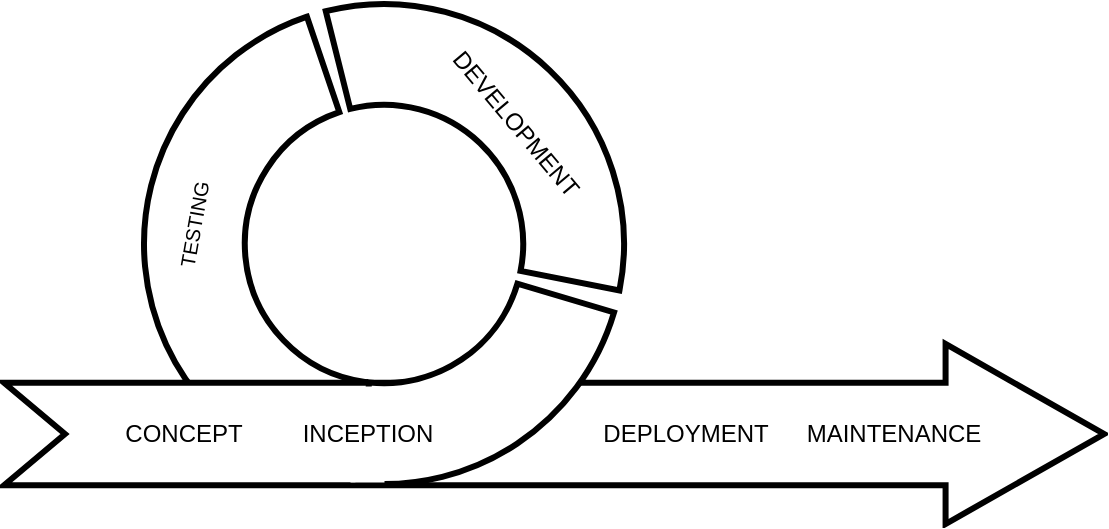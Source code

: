 <mxfile>
    <diagram id="pJ5VQRG_QssLD8qk85Z7" name="Page-1">
        <mxGraphModel dx="693" dy="783" grid="1" gridSize="10" guides="1" tooltips="1" connect="1" arrows="1" fold="1" page="1" pageScale="1" pageWidth="2000" pageHeight="1100" math="0" shadow="0">
            <root>
                <mxCell id="0"/>
                <mxCell id="1" parent="0"/>
                <mxCell id="36" value="" style="verticalLabelPosition=bottom;verticalAlign=top;html=1;shape=mxgraph.basic.partConcEllipse;startAngle=0.522;endAngle=0.948;arcWidth=0.42;strokeWidth=3;" parent="1" vertex="1">
                    <mxGeometry x="800" y="280" width="240" height="240" as="geometry"/>
                </mxCell>
                <mxCell id="20" value="" style="html=1;shadow=0;dashed=0;align=center;verticalAlign=middle;shape=mxgraph.arrows2.arrow;dy=0.43;dx=79.21;flipH=0;notch=30.5;strokeWidth=3;movable=1;resizable=1;rotatable=1;deletable=1;editable=1;connectable=1;" parent="1" vertex="1">
                    <mxGeometry x="730" y="450" width="550" height="90" as="geometry"/>
                </mxCell>
                <mxCell id="9" value="" style="verticalLabelPosition=bottom;verticalAlign=top;html=1;shape=mxgraph.basic.partConcEllipse;startAngle=0.296;endAngle=0.517;arcWidth=0.42;strokeWidth=3;" parent="1" vertex="1">
                    <mxGeometry x="800" y="280" width="240" height="240" as="geometry"/>
                </mxCell>
                <mxCell id="21" value="" style="verticalLabelPosition=bottom;verticalAlign=top;html=1;shape=mxgraph.basic.partConcEllipse;startAngle=0.961;endAngle=0.281;arcWidth=0.42;strokeWidth=3;" parent="1" vertex="1">
                    <mxGeometry x="800" y="280" width="240" height="240" as="geometry"/>
                </mxCell>
                <mxCell id="22" value="&lt;font style=&quot;font-size: 12px;&quot;&gt;CONCEPT&lt;/font&gt;" style="text;html=1;strokeColor=none;fillColor=none;align=center;verticalAlign=middle;whiteSpace=wrap;rounded=0;strokeWidth=3;" parent="1" vertex="1">
                    <mxGeometry x="780" y="480" width="80" height="30" as="geometry"/>
                </mxCell>
                <mxCell id="35" value="&lt;div style=&quot;&quot;&gt;&lt;font style=&quot;font-size: 12px;&quot;&gt;DEVELOPMENT&lt;/font&gt;&lt;/div&gt;" style="text;html=1;strokeColor=none;fillColor=none;align=center;verticalAlign=middle;whiteSpace=wrap;rounded=0;strokeWidth=3;rotation=50;" parent="1" vertex="1">
                    <mxGeometry x="942" y="330" width="88" height="20" as="geometry"/>
                </mxCell>
                <mxCell id="37" value="&lt;div style=&quot;&quot;&gt;&lt;font style=&quot;font-size: 10px;&quot;&gt;TESTING&lt;/font&gt;&lt;/div&gt;" style="text;html=1;strokeColor=none;fillColor=none;align=center;verticalAlign=middle;whiteSpace=wrap;rounded=0;strokeWidth=3;rotation=-80;" parent="1" vertex="1">
                    <mxGeometry x="800" y="380" width="50" height="20" as="geometry"/>
                </mxCell>
                <mxCell id="39" value="&lt;div style=&quot;&quot;&gt;&lt;font style=&quot;font-size: 12px;&quot;&gt;DEPLOYMENT&lt;/font&gt;&lt;/div&gt;" style="text;html=1;strokeColor=none;fillColor=none;align=center;verticalAlign=middle;whiteSpace=wrap;rounded=0;strokeWidth=3;rotation=0;" parent="1" vertex="1">
                    <mxGeometry x="1030" y="485" width="82" height="20" as="geometry"/>
                </mxCell>
                <mxCell id="40" value="&lt;font style=&quot;font-size: 12px;&quot;&gt;MAINTENANCE&lt;/font&gt;" style="text;html=1;strokeColor=none;fillColor=none;align=center;verticalAlign=middle;whiteSpace=wrap;rounded=0;strokeWidth=3;" parent="1" vertex="1">
                    <mxGeometry x="1130" y="480" width="90" height="30" as="geometry"/>
                </mxCell>
                <mxCell id="43" value="" style="rounded=0;whiteSpace=wrap;html=1;strokeWidth=0;fontSize=12;strokeColor=none;" parent="1" vertex="1">
                    <mxGeometry x="901" y="471" width="14" height="20" as="geometry"/>
                </mxCell>
                <mxCell id="44" value="" style="rounded=0;whiteSpace=wrap;html=1;strokeWidth=0;fontSize=12;strokeColor=none;" parent="1" vertex="1">
                    <mxGeometry x="903" y="490" width="17" height="29" as="geometry"/>
                </mxCell>
                <mxCell id="34" value="&lt;div style=&quot;&quot;&gt;&lt;font style=&quot;font-size: 12px;&quot;&gt;INCEPTION&lt;/font&gt;&lt;/div&gt;" style="text;html=1;strokeColor=none;fillColor=none;align=center;verticalAlign=middle;whiteSpace=wrap;rounded=0;strokeWidth=3;rotation=0;" parent="1" vertex="1">
                    <mxGeometry x="881.5" y="480" width="60" height="30" as="geometry"/>
                </mxCell>
            </root>
        </mxGraphModel>
    </diagram>
</mxfile>